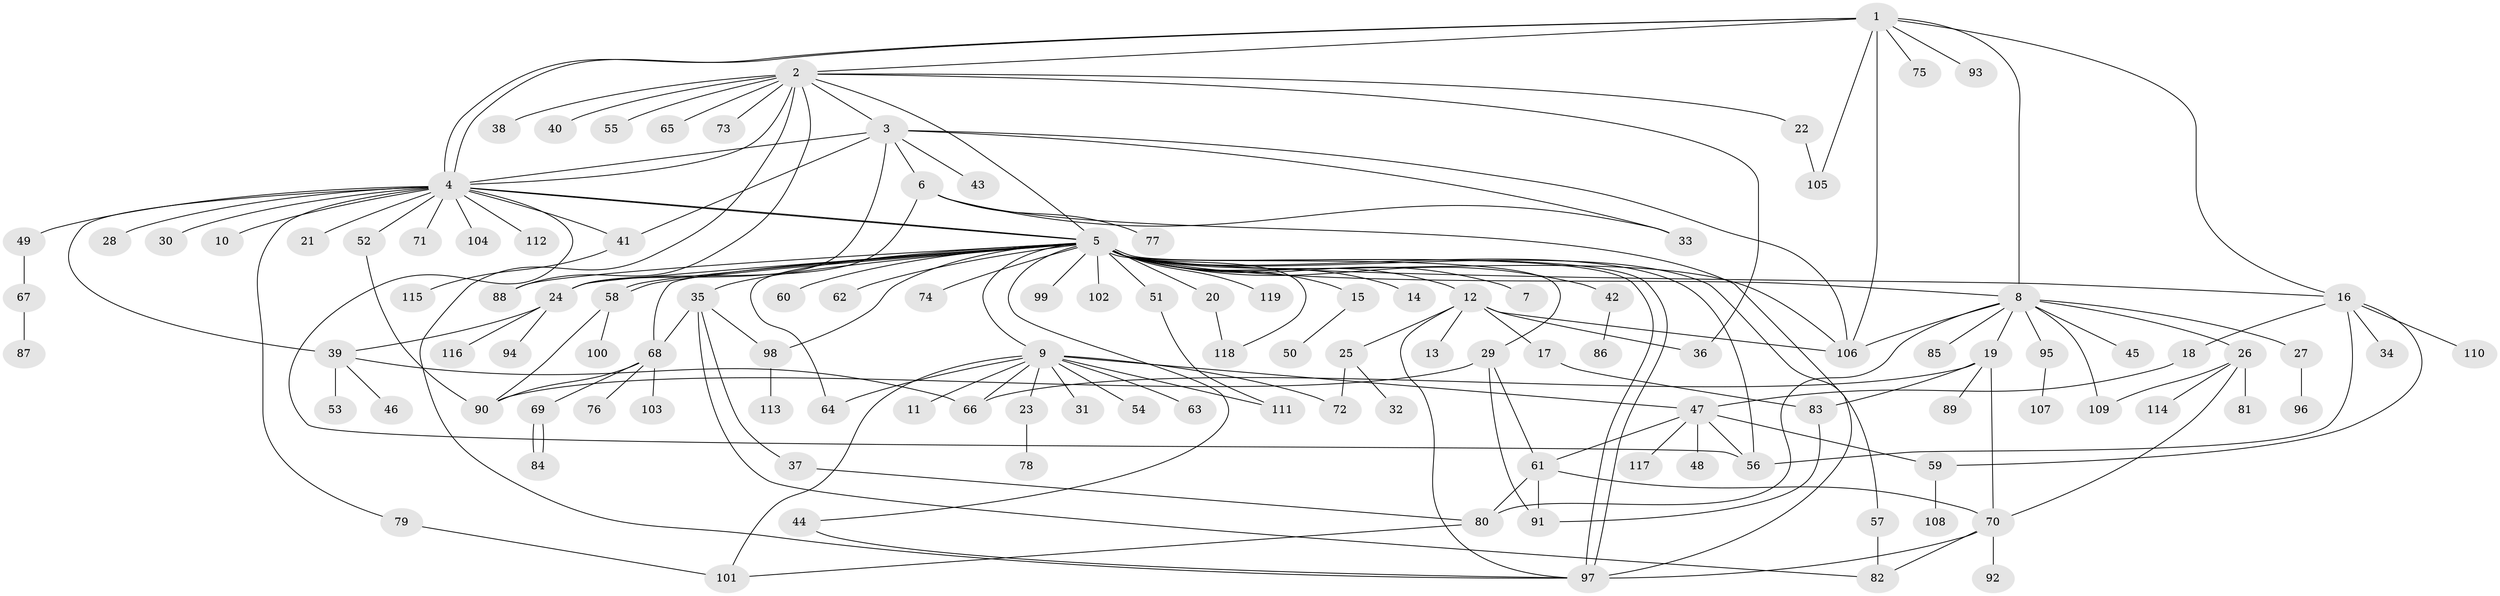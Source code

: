 // coarse degree distribution, {8: 0.04395604395604396, 12: 0.02197802197802198, 7: 0.02197802197802198, 42: 0.01098901098901099, 1: 0.5714285714285714, 9: 0.02197802197802198, 2: 0.14285714285714285, 6: 0.02197802197802198, 3: 0.07692307692307693, 4: 0.054945054945054944, 5: 0.01098901098901099}
// Generated by graph-tools (version 1.1) at 2025/23/03/03/25 07:23:53]
// undirected, 119 vertices, 174 edges
graph export_dot {
graph [start="1"]
  node [color=gray90,style=filled];
  1;
  2;
  3;
  4;
  5;
  6;
  7;
  8;
  9;
  10;
  11;
  12;
  13;
  14;
  15;
  16;
  17;
  18;
  19;
  20;
  21;
  22;
  23;
  24;
  25;
  26;
  27;
  28;
  29;
  30;
  31;
  32;
  33;
  34;
  35;
  36;
  37;
  38;
  39;
  40;
  41;
  42;
  43;
  44;
  45;
  46;
  47;
  48;
  49;
  50;
  51;
  52;
  53;
  54;
  55;
  56;
  57;
  58;
  59;
  60;
  61;
  62;
  63;
  64;
  65;
  66;
  67;
  68;
  69;
  70;
  71;
  72;
  73;
  74;
  75;
  76;
  77;
  78;
  79;
  80;
  81;
  82;
  83;
  84;
  85;
  86;
  87;
  88;
  89;
  90;
  91;
  92;
  93;
  94;
  95;
  96;
  97;
  98;
  99;
  100;
  101;
  102;
  103;
  104;
  105;
  106;
  107;
  108;
  109;
  110;
  111;
  112;
  113;
  114;
  115;
  116;
  117;
  118;
  119;
  1 -- 2;
  1 -- 4;
  1 -- 4;
  1 -- 8;
  1 -- 16;
  1 -- 75;
  1 -- 93;
  1 -- 105;
  1 -- 106;
  2 -- 3;
  2 -- 4;
  2 -- 5;
  2 -- 22;
  2 -- 36;
  2 -- 38;
  2 -- 40;
  2 -- 55;
  2 -- 65;
  2 -- 73;
  2 -- 88;
  2 -- 97;
  3 -- 4;
  3 -- 6;
  3 -- 24;
  3 -- 33;
  3 -- 41;
  3 -- 43;
  3 -- 106;
  4 -- 5;
  4 -- 5;
  4 -- 10;
  4 -- 21;
  4 -- 28;
  4 -- 30;
  4 -- 39;
  4 -- 41;
  4 -- 49;
  4 -- 52;
  4 -- 56;
  4 -- 71;
  4 -- 79;
  4 -- 104;
  4 -- 112;
  5 -- 7;
  5 -- 8;
  5 -- 9;
  5 -- 12;
  5 -- 14;
  5 -- 15;
  5 -- 16;
  5 -- 20;
  5 -- 24;
  5 -- 29;
  5 -- 35;
  5 -- 42;
  5 -- 44;
  5 -- 51;
  5 -- 56;
  5 -- 57;
  5 -- 58;
  5 -- 58;
  5 -- 60;
  5 -- 62;
  5 -- 64;
  5 -- 68;
  5 -- 74;
  5 -- 88;
  5 -- 97;
  5 -- 97;
  5 -- 98;
  5 -- 99;
  5 -- 102;
  5 -- 106;
  5 -- 118;
  5 -- 119;
  6 -- 24;
  6 -- 33;
  6 -- 77;
  6 -- 97;
  8 -- 19;
  8 -- 26;
  8 -- 27;
  8 -- 45;
  8 -- 80;
  8 -- 85;
  8 -- 95;
  8 -- 106;
  8 -- 109;
  9 -- 11;
  9 -- 23;
  9 -- 31;
  9 -- 47;
  9 -- 54;
  9 -- 63;
  9 -- 64;
  9 -- 66;
  9 -- 72;
  9 -- 101;
  9 -- 111;
  12 -- 13;
  12 -- 17;
  12 -- 25;
  12 -- 36;
  12 -- 97;
  12 -- 106;
  15 -- 50;
  16 -- 18;
  16 -- 34;
  16 -- 56;
  16 -- 59;
  16 -- 110;
  17 -- 83;
  18 -- 47;
  19 -- 66;
  19 -- 70;
  19 -- 83;
  19 -- 89;
  20 -- 118;
  22 -- 105;
  23 -- 78;
  24 -- 39;
  24 -- 94;
  24 -- 116;
  25 -- 32;
  25 -- 72;
  26 -- 70;
  26 -- 81;
  26 -- 109;
  26 -- 114;
  27 -- 96;
  29 -- 61;
  29 -- 90;
  29 -- 91;
  35 -- 37;
  35 -- 68;
  35 -- 82;
  35 -- 98;
  37 -- 80;
  39 -- 46;
  39 -- 53;
  39 -- 66;
  41 -- 115;
  42 -- 86;
  44 -- 97;
  47 -- 48;
  47 -- 56;
  47 -- 59;
  47 -- 61;
  47 -- 117;
  49 -- 67;
  51 -- 111;
  52 -- 90;
  57 -- 82;
  58 -- 90;
  58 -- 100;
  59 -- 108;
  61 -- 70;
  61 -- 80;
  61 -- 91;
  67 -- 87;
  68 -- 69;
  68 -- 76;
  68 -- 90;
  68 -- 103;
  69 -- 84;
  69 -- 84;
  70 -- 82;
  70 -- 92;
  70 -- 97;
  79 -- 101;
  80 -- 101;
  83 -- 91;
  95 -- 107;
  98 -- 113;
}

